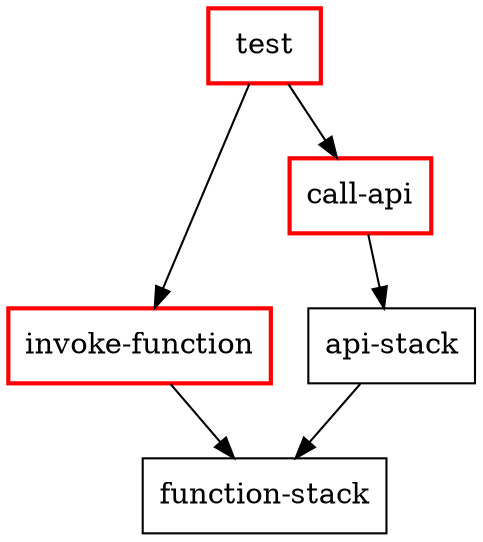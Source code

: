 digraph {
    node [shape=rectangle]
    // "api-stack" -> {"function-stack", "access-stack"}
    "api-stack" -> {"function-stack"}
    // "function-stack" -> {"function-code", "layer-code", "access-stack"}
    // {"function-code", "layer-code"} -> "buckets-stack"
    // "api-stack" [color=red penwidth=2]
    node [color=red penwidth=2]
    "test" -> {"invoke-function", "call-api"}
    "invoke-function" -> "function-stack"
    "call-api" -> "api-stack"
}
